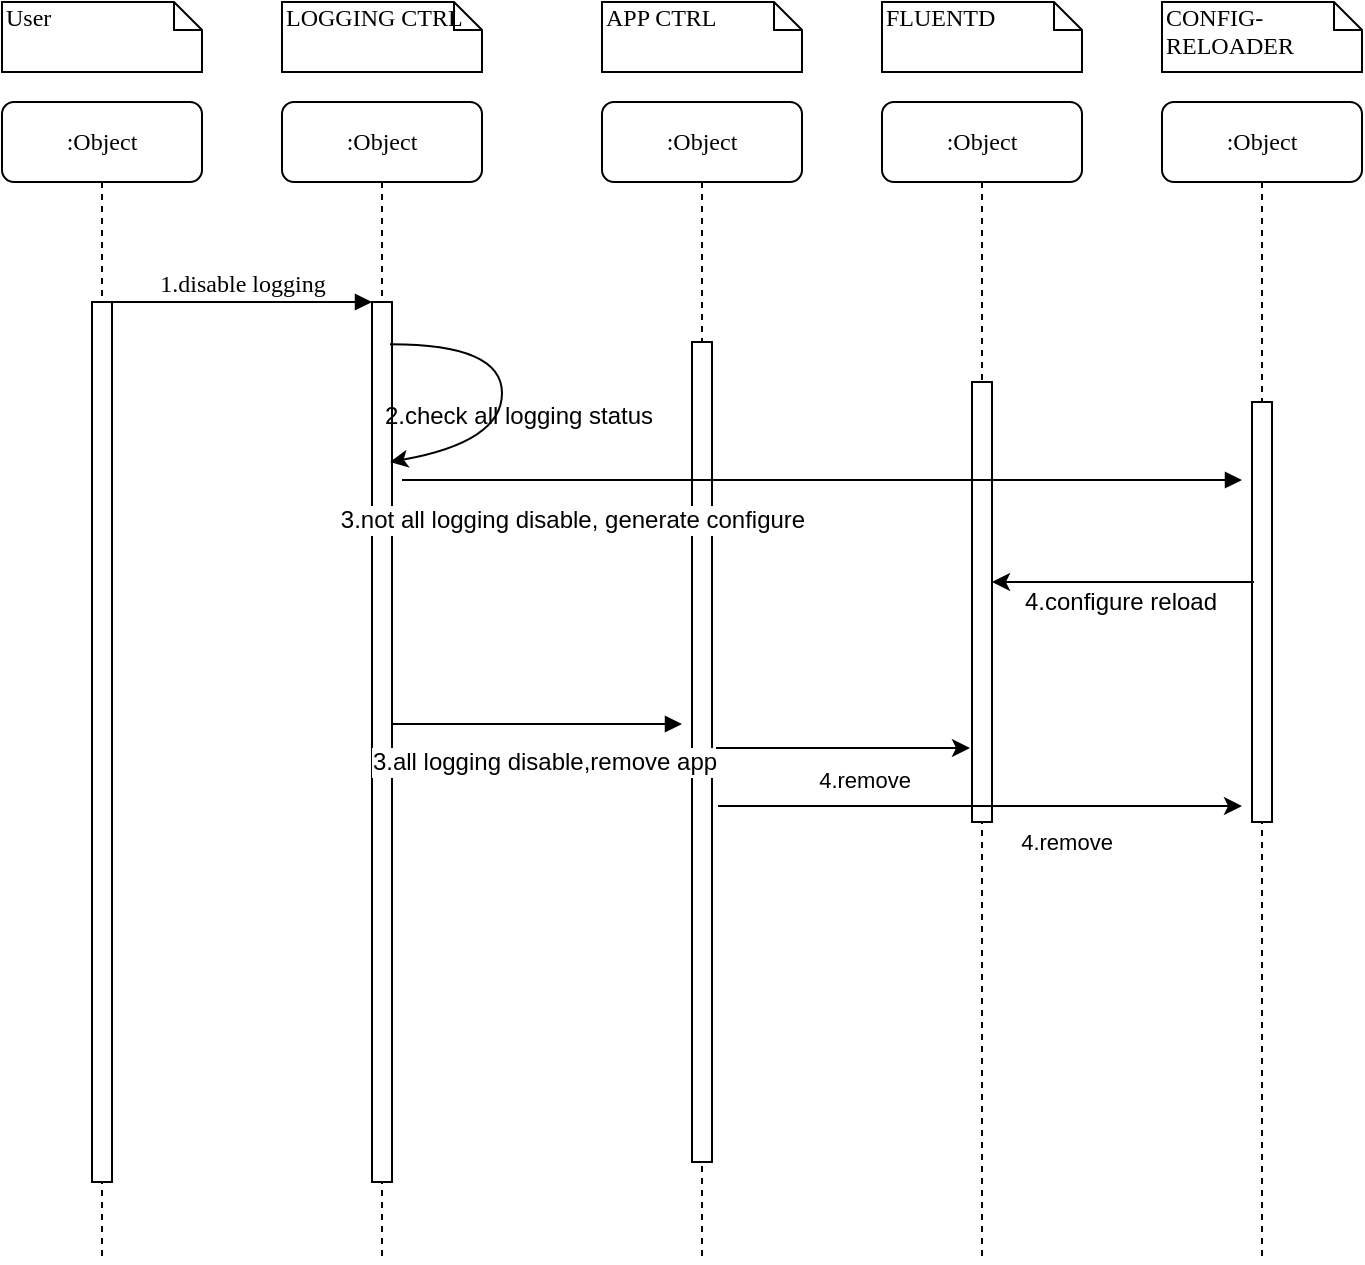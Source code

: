 <mxfile version="12.5.1" type="github">
  <diagram name="Page-1" id="13e1069c-82ec-6db2-03f1-153e76fe0fe0">
    <mxGraphModel dx="1166" dy="611" grid="1" gridSize="10" guides="1" tooltips="1" connect="1" arrows="1" fold="1" page="1" pageScale="1" pageWidth="1100" pageHeight="850" background="#ffffff" math="0" shadow="0">
      <root>
        <mxCell id="0"/>
        <mxCell id="1" parent="0"/>
        <mxCell id="vc1qw-l1xLRsCt8ntM6T-1" value=":Object" style="shape=umlLifeline;perimeter=lifelinePerimeter;whiteSpace=wrap;html=1;container=1;collapsible=0;recursiveResize=0;outlineConnect=0;rounded=1;shadow=0;comic=0;labelBackgroundColor=none;strokeWidth=1;fontFamily=Verdana;fontSize=12;align=center;" vertex="1" parent="1">
          <mxGeometry x="240" y="80" width="100" height="580" as="geometry"/>
        </mxCell>
        <mxCell id="vc1qw-l1xLRsCt8ntM6T-2" value="" style="html=1;points=[];perimeter=orthogonalPerimeter;rounded=0;shadow=0;comic=0;labelBackgroundColor=none;strokeWidth=1;fontFamily=Verdana;fontSize=12;align=center;" vertex="1" parent="vc1qw-l1xLRsCt8ntM6T-1">
          <mxGeometry x="45" y="100" width="10" height="440" as="geometry"/>
        </mxCell>
        <mxCell id="vc1qw-l1xLRsCt8ntM6T-3" value=":Object" style="shape=umlLifeline;perimeter=lifelinePerimeter;whiteSpace=wrap;html=1;container=1;collapsible=0;recursiveResize=0;outlineConnect=0;rounded=1;shadow=0;comic=0;labelBackgroundColor=none;strokeWidth=1;fontFamily=Verdana;fontSize=12;align=center;" vertex="1" parent="1">
          <mxGeometry x="400" y="80" width="100" height="580" as="geometry"/>
        </mxCell>
        <mxCell id="vc1qw-l1xLRsCt8ntM6T-4" value="" style="html=1;points=[];perimeter=orthogonalPerimeter;rounded=0;shadow=0;comic=0;labelBackgroundColor=none;strokeWidth=1;fontFamily=Verdana;fontSize=12;align=center;" vertex="1" parent="vc1qw-l1xLRsCt8ntM6T-3">
          <mxGeometry x="45" y="120" width="10" height="410" as="geometry"/>
        </mxCell>
        <mxCell id="vc1qw-l1xLRsCt8ntM6T-5" value=":Object" style="shape=umlLifeline;perimeter=lifelinePerimeter;whiteSpace=wrap;html=1;container=1;collapsible=0;recursiveResize=0;outlineConnect=0;rounded=1;shadow=0;comic=0;labelBackgroundColor=none;strokeWidth=1;fontFamily=Verdana;fontSize=12;align=center;" vertex="1" parent="1">
          <mxGeometry x="540" y="80" width="100" height="580" as="geometry"/>
        </mxCell>
        <mxCell id="vc1qw-l1xLRsCt8ntM6T-6" value=":Object" style="shape=umlLifeline;perimeter=lifelinePerimeter;whiteSpace=wrap;html=1;container=1;collapsible=0;recursiveResize=0;outlineConnect=0;rounded=1;shadow=0;comic=0;labelBackgroundColor=none;strokeWidth=1;fontFamily=Verdana;fontSize=12;align=center;" vertex="1" parent="1">
          <mxGeometry x="680" y="80" width="100" height="580" as="geometry"/>
        </mxCell>
        <mxCell id="vc1qw-l1xLRsCt8ntM6T-7" value=":Object" style="shape=umlLifeline;perimeter=lifelinePerimeter;whiteSpace=wrap;html=1;container=1;collapsible=0;recursiveResize=0;outlineConnect=0;rounded=1;shadow=0;comic=0;labelBackgroundColor=none;strokeWidth=1;fontFamily=Verdana;fontSize=12;align=center;" vertex="1" parent="1">
          <mxGeometry x="100" y="80" width="100" height="580" as="geometry"/>
        </mxCell>
        <mxCell id="vc1qw-l1xLRsCt8ntM6T-8" value="" style="html=1;points=[];perimeter=orthogonalPerimeter;rounded=0;shadow=0;comic=0;labelBackgroundColor=none;strokeWidth=1;fontFamily=Verdana;fontSize=12;align=center;" vertex="1" parent="vc1qw-l1xLRsCt8ntM6T-7">
          <mxGeometry x="45" y="100" width="10" height="440" as="geometry"/>
        </mxCell>
        <mxCell id="vc1qw-l1xLRsCt8ntM6T-9" value="" style="html=1;points=[];perimeter=orthogonalPerimeter;rounded=0;shadow=0;comic=0;labelBackgroundColor=none;strokeWidth=1;fontFamily=Verdana;fontSize=12;align=center;" vertex="1" parent="1">
          <mxGeometry x="585" y="220" width="10" height="220" as="geometry"/>
        </mxCell>
        <mxCell id="vc1qw-l1xLRsCt8ntM6T-10" value="" style="html=1;points=[];perimeter=orthogonalPerimeter;rounded=0;shadow=0;comic=0;labelBackgroundColor=none;strokeWidth=1;fontFamily=Verdana;fontSize=12;align=center;" vertex="1" parent="1">
          <mxGeometry x="725" y="230" width="10" height="210" as="geometry"/>
        </mxCell>
        <mxCell id="vc1qw-l1xLRsCt8ntM6T-12" value="1.disable logging" style="html=1;verticalAlign=bottom;endArrow=block;entryX=0;entryY=0;labelBackgroundColor=none;fontFamily=Verdana;fontSize=12;edgeStyle=elbowEdgeStyle;elbow=vertical;" edge="1" parent="1" source="vc1qw-l1xLRsCt8ntM6T-8" target="vc1qw-l1xLRsCt8ntM6T-2">
          <mxGeometry relative="1" as="geometry">
            <mxPoint x="220" y="190" as="sourcePoint"/>
          </mxGeometry>
        </mxCell>
        <mxCell id="vc1qw-l1xLRsCt8ntM6T-14" value="User" style="shape=note;whiteSpace=wrap;html=1;size=14;verticalAlign=top;align=left;spacingTop=-6;rounded=0;shadow=0;comic=0;labelBackgroundColor=none;strokeWidth=1;fontFamily=Verdana;fontSize=12" vertex="1" parent="1">
          <mxGeometry x="100" y="30" width="100" height="35" as="geometry"/>
        </mxCell>
        <mxCell id="vc1qw-l1xLRsCt8ntM6T-15" value="LOGGING CTRL" style="shape=note;whiteSpace=wrap;html=1;size=14;verticalAlign=top;align=left;spacingTop=-6;rounded=0;shadow=0;comic=0;labelBackgroundColor=none;strokeWidth=1;fontFamily=Verdana;fontSize=12" vertex="1" parent="1">
          <mxGeometry x="240" y="30" width="100" height="35" as="geometry"/>
        </mxCell>
        <mxCell id="vc1qw-l1xLRsCt8ntM6T-16" value="APP CTRL" style="shape=note;whiteSpace=wrap;html=1;size=14;verticalAlign=top;align=left;spacingTop=-6;rounded=0;shadow=0;comic=0;labelBackgroundColor=none;strokeWidth=1;fontFamily=Verdana;fontSize=12" vertex="1" parent="1">
          <mxGeometry x="400" y="30" width="100" height="35" as="geometry"/>
        </mxCell>
        <mxCell id="vc1qw-l1xLRsCt8ntM6T-17" value="FLUENTD" style="shape=note;whiteSpace=wrap;html=1;size=14;verticalAlign=top;align=left;spacingTop=-6;rounded=0;shadow=0;comic=0;labelBackgroundColor=none;strokeWidth=1;fontFamily=Verdana;fontSize=12" vertex="1" parent="1">
          <mxGeometry x="540" y="30" width="100" height="35" as="geometry"/>
        </mxCell>
        <mxCell id="vc1qw-l1xLRsCt8ntM6T-18" value="CONFIG-RELOADER" style="shape=note;whiteSpace=wrap;html=1;size=14;verticalAlign=top;align=left;spacingTop=-6;rounded=0;shadow=0;comic=0;labelBackgroundColor=none;strokeWidth=1;fontFamily=Verdana;fontSize=12" vertex="1" parent="1">
          <mxGeometry x="680" y="30" width="100" height="35" as="geometry"/>
        </mxCell>
        <mxCell id="vc1qw-l1xLRsCt8ntM6T-19" value="" style="html=1;verticalAlign=bottom;endArrow=block;labelBackgroundColor=none;fontFamily=Verdana;fontSize=12;edgeStyle=elbowEdgeStyle;elbow=vertical;" edge="1" parent="1">
          <mxGeometry x="0.684" y="-80" relative="1" as="geometry">
            <mxPoint x="300" y="269" as="sourcePoint"/>
            <mxPoint x="720" y="269" as="targetPoint"/>
            <Array as="points"/>
            <mxPoint as="offset"/>
          </mxGeometry>
        </mxCell>
        <mxCell id="vc1qw-l1xLRsCt8ntM6T-31" value="3.not all logging disable, generate configure" style="text;html=1;align=center;verticalAlign=middle;resizable=0;points=[];labelBackgroundColor=#ffffff;" vertex="1" connectable="0" parent="vc1qw-l1xLRsCt8ntM6T-19">
          <mxGeometry x="-0.723" y="-1" relative="1" as="geometry">
            <mxPoint x="27" y="19" as="offset"/>
          </mxGeometry>
        </mxCell>
        <mxCell id="vc1qw-l1xLRsCt8ntM6T-26" value="" style="endArrow=classic;html=1;entryX=1;entryY=0.75;entryDx=0;entryDy=0;entryPerimeter=0;" edge="1" parent="1">
          <mxGeometry width="50" height="50" relative="1" as="geometry">
            <mxPoint x="726" y="320" as="sourcePoint"/>
            <mxPoint x="595" y="320" as="targetPoint"/>
          </mxGeometry>
        </mxCell>
        <mxCell id="vc1qw-l1xLRsCt8ntM6T-27" value="4.configure reload" style="text;html=1;align=center;verticalAlign=middle;resizable=0;points=[];labelBackgroundColor=#ffffff;" vertex="1" connectable="0" parent="vc1qw-l1xLRsCt8ntM6T-26">
          <mxGeometry x="0.541" y="1" relative="1" as="geometry">
            <mxPoint x="34" y="9" as="offset"/>
          </mxGeometry>
        </mxCell>
        <mxCell id="vc1qw-l1xLRsCt8ntM6T-28" value="" style="curved=1;endArrow=classic;html=1;exitX=0.9;exitY=0.048;exitDx=0;exitDy=0;exitPerimeter=0;" edge="1" parent="1" source="vc1qw-l1xLRsCt8ntM6T-2">
          <mxGeometry width="50" height="50" relative="1" as="geometry">
            <mxPoint x="100" y="730" as="sourcePoint"/>
            <mxPoint x="294" y="260" as="targetPoint"/>
            <Array as="points">
              <mxPoint x="350" y="201"/>
              <mxPoint x="350" y="250"/>
            </Array>
          </mxGeometry>
        </mxCell>
        <mxCell id="vc1qw-l1xLRsCt8ntM6T-30" value="2.check all logging status" style="text;html=1;align=center;verticalAlign=middle;resizable=0;points=[];autosize=1;" vertex="1" parent="1">
          <mxGeometry x="283" y="227" width="150" height="20" as="geometry"/>
        </mxCell>
        <mxCell id="vc1qw-l1xLRsCt8ntM6T-32" value="" style="html=1;verticalAlign=bottom;endArrow=block;labelBackgroundColor=none;fontFamily=Verdana;fontSize=12;edgeStyle=elbowEdgeStyle;elbow=vertical;" edge="1" parent="1" source="vc1qw-l1xLRsCt8ntM6T-2">
          <mxGeometry x="1" y="-176" relative="1" as="geometry">
            <mxPoint x="305" y="380" as="sourcePoint"/>
            <mxPoint x="440" y="391" as="targetPoint"/>
            <Array as="points">
              <mxPoint x="340" y="391"/>
            </Array>
            <mxPoint x="166" y="-117" as="offset"/>
          </mxGeometry>
        </mxCell>
        <mxCell id="vc1qw-l1xLRsCt8ntM6T-33" value="3.all logging disable,remove app" style="text;html=1;align=center;verticalAlign=middle;resizable=0;points=[];labelBackgroundColor=#ffffff;" vertex="1" connectable="0" parent="vc1qw-l1xLRsCt8ntM6T-32">
          <mxGeometry x="-0.723" y="-1" relative="1" as="geometry">
            <mxPoint x="56" y="18" as="offset"/>
          </mxGeometry>
        </mxCell>
        <mxCell id="vc1qw-l1xLRsCt8ntM6T-34" value="4.remove" style="endArrow=classic;html=1;" edge="1" parent="1">
          <mxGeometry x="0.16" y="-16" width="50" height="50" relative="1" as="geometry">
            <mxPoint x="457" y="403" as="sourcePoint"/>
            <mxPoint x="584" y="403" as="targetPoint"/>
            <mxPoint as="offset"/>
          </mxGeometry>
        </mxCell>
        <mxCell id="vc1qw-l1xLRsCt8ntM6T-36" value="4.remove" style="endArrow=classic;html=1;exitX=1.3;exitY=0.566;exitDx=0;exitDy=0;exitPerimeter=0;" edge="1" parent="1" source="vc1qw-l1xLRsCt8ntM6T-4">
          <mxGeometry x="0.323" y="-18" width="50" height="50" relative="1" as="geometry">
            <mxPoint x="464" y="414" as="sourcePoint"/>
            <mxPoint x="720" y="432" as="targetPoint"/>
            <mxPoint as="offset"/>
          </mxGeometry>
        </mxCell>
      </root>
    </mxGraphModel>
  </diagram>
</mxfile>
